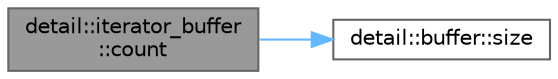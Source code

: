 digraph "detail::iterator_buffer::count"
{
 // LATEX_PDF_SIZE
  bgcolor="transparent";
  edge [fontname=Helvetica,fontsize=10,labelfontname=Helvetica,labelfontsize=10];
  node [fontname=Helvetica,fontsize=10,shape=box,height=0.2,width=0.4];
  rankdir="LR";
  Node1 [id="Node000001",label="detail::iterator_buffer\l::count",height=0.2,width=0.4,color="gray40", fillcolor="grey60", style="filled", fontcolor="black",tooltip=" "];
  Node1 -> Node2 [id="edge2_Node000001_Node000002",color="steelblue1",style="solid",tooltip=" "];
  Node2 [id="Node000002",label="detail::buffer::size",height=0.2,width=0.4,color="grey40", fillcolor="white", style="filled",URL="$classdetail_1_1buffer.html#a8685285932360c284d19003fc4ba3edc",tooltip="Returns the size of this buffer."];
}
